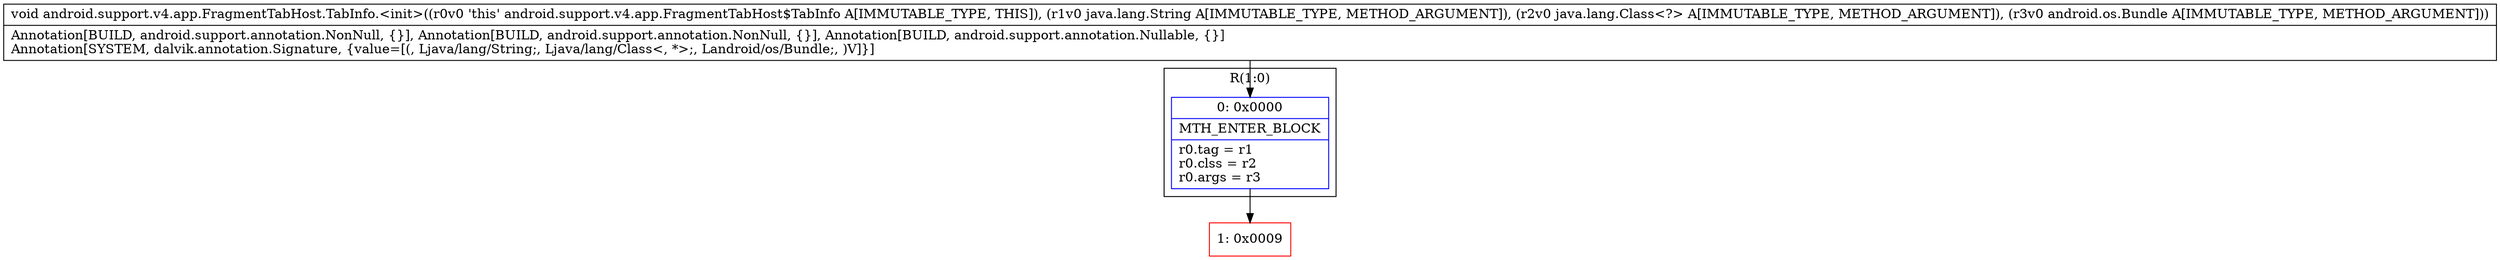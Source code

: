digraph "CFG forandroid.support.v4.app.FragmentTabHost.TabInfo.\<init\>(Ljava\/lang\/String;Ljava\/lang\/Class;Landroid\/os\/Bundle;)V" {
subgraph cluster_Region_1776813583 {
label = "R(1:0)";
node [shape=record,color=blue];
Node_0 [shape=record,label="{0\:\ 0x0000|MTH_ENTER_BLOCK\l|r0.tag = r1\lr0.clss = r2\lr0.args = r3\l}"];
}
Node_1 [shape=record,color=red,label="{1\:\ 0x0009}"];
MethodNode[shape=record,label="{void android.support.v4.app.FragmentTabHost.TabInfo.\<init\>((r0v0 'this' android.support.v4.app.FragmentTabHost$TabInfo A[IMMUTABLE_TYPE, THIS]), (r1v0 java.lang.String A[IMMUTABLE_TYPE, METHOD_ARGUMENT]), (r2v0 java.lang.Class\<?\> A[IMMUTABLE_TYPE, METHOD_ARGUMENT]), (r3v0 android.os.Bundle A[IMMUTABLE_TYPE, METHOD_ARGUMENT]))  | Annotation[BUILD, android.support.annotation.NonNull, \{\}], Annotation[BUILD, android.support.annotation.NonNull, \{\}], Annotation[BUILD, android.support.annotation.Nullable, \{\}]\lAnnotation[SYSTEM, dalvik.annotation.Signature, \{value=[(, Ljava\/lang\/String;, Ljava\/lang\/Class\<, *\>;, Landroid\/os\/Bundle;, )V]\}]\l}"];
MethodNode -> Node_0;
Node_0 -> Node_1;
}


